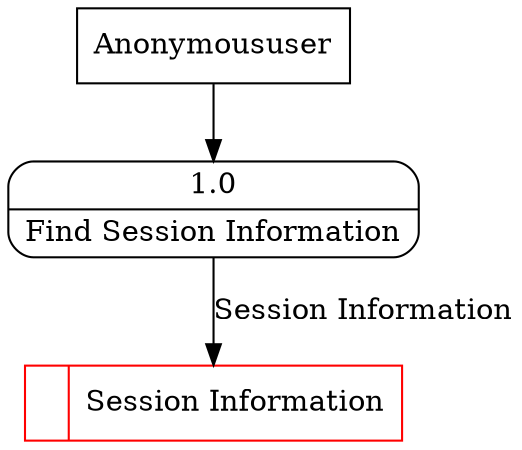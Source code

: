 digraph dfd2{ 
node[shape=record]
200 [label="<f0>  |<f1> Session Information " color=red];
201 [label="Anonymoususer" shape=box];
202 [label="{<f0> 1.0|<f1> Find Session Information }" shape=Mrecord];
201 -> 202
202 -> 200 [label="Session Information"]
}